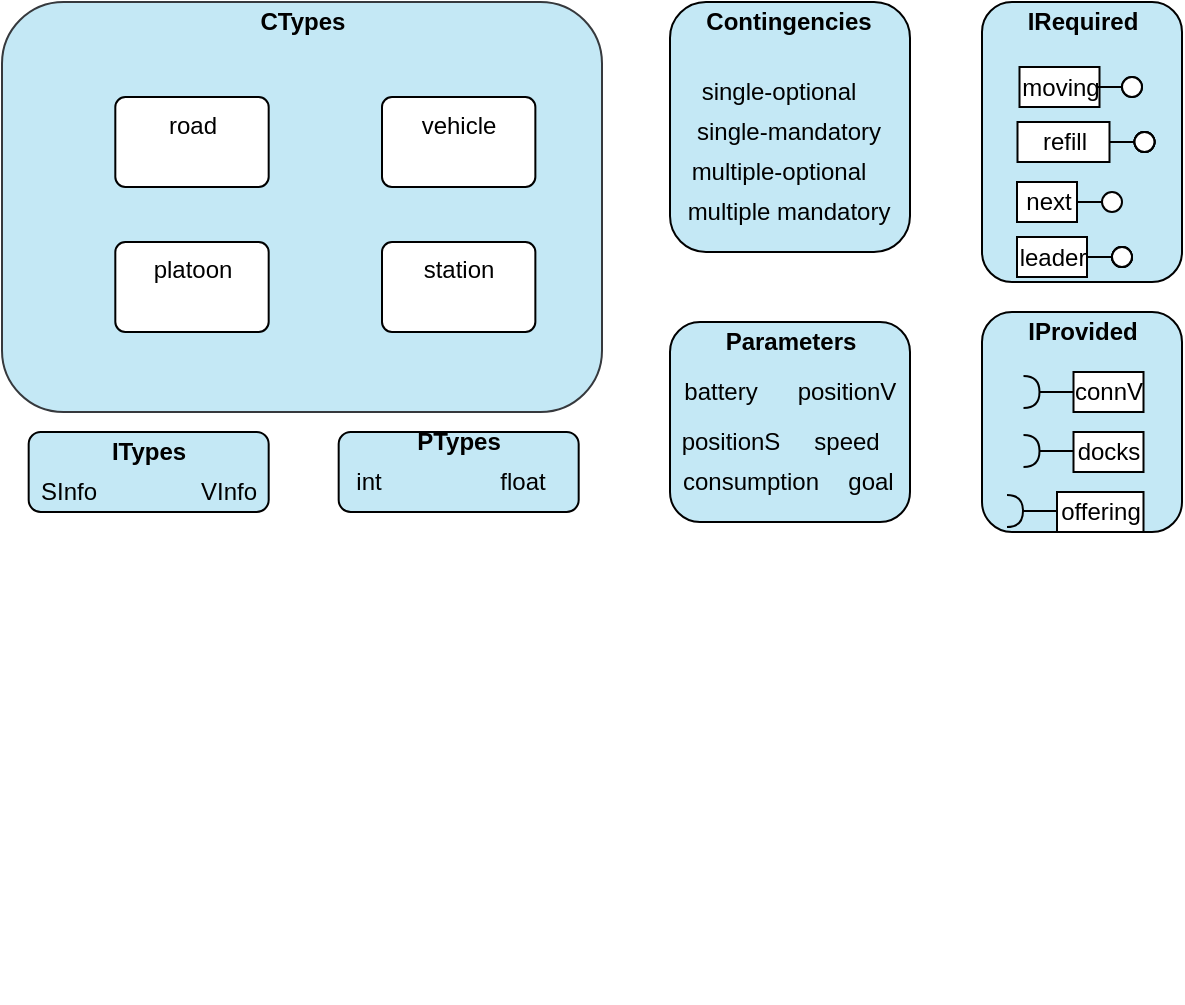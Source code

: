 <mxfile version="13.10.3" type="github">
  <diagram id="3Fb4z0XGUThVQZk8RID5" name="Page-1">
    <mxGraphModel dx="1117" dy="670" grid="1" gridSize="10" guides="1" tooltips="1" connect="1" arrows="1" fold="1" page="1" pageScale="1" pageWidth="827" pageHeight="1169" math="0" shadow="0">
      <root>
        <mxCell id="0" />
        <mxCell id="1" parent="0" />
        <mxCell id="AFIAiBZsqAD6h3aXdUzZ-112" value="" style="rounded=1;whiteSpace=wrap;html=1;fillColor=#C4E8F5;" vertex="1" parent="1">
          <mxGeometry x="188.34" y="260" width="120" height="40" as="geometry" />
        </mxCell>
        <mxCell id="AFIAiBZsqAD6h3aXdUzZ-107" value="" style="rounded=1;whiteSpace=wrap;html=1;fillColor=#C4E8F5;" vertex="1" parent="1">
          <mxGeometry x="33.34" y="260" width="120" height="40" as="geometry" />
        </mxCell>
        <mxCell id="AFIAiBZsqAD6h3aXdUzZ-104" value="" style="rounded=1;whiteSpace=wrap;html=1;fillColor=#C4E8F5;" vertex="1" parent="1">
          <mxGeometry x="354" y="205" width="120" height="100" as="geometry" />
        </mxCell>
        <mxCell id="AFIAiBZsqAD6h3aXdUzZ-102" value="" style="rounded=1;whiteSpace=wrap;html=1;fillColor=#C4E8F5;" vertex="1" parent="1">
          <mxGeometry x="510" y="200" width="100" height="110" as="geometry" />
        </mxCell>
        <mxCell id="AFIAiBZsqAD6h3aXdUzZ-100" value="" style="rounded=1;whiteSpace=wrap;html=1;fillColor=#C4E8F5;" vertex="1" parent="1">
          <mxGeometry x="510" y="45" width="100" height="140" as="geometry" />
        </mxCell>
        <mxCell id="AFIAiBZsqAD6h3aXdUzZ-98" value="" style="rounded=1;whiteSpace=wrap;html=1;fillColor=#C4E8F5;" vertex="1" parent="1">
          <mxGeometry x="354" y="45" width="120" height="125" as="geometry" />
        </mxCell>
        <mxCell id="AFIAiBZsqAD6h3aXdUzZ-96" value="" style="rounded=1;whiteSpace=wrap;html=1;strokeColor=#36393d;fillColor=#C4E8F5;" vertex="1" parent="1">
          <mxGeometry x="20" y="45" width="300" height="205" as="geometry" />
        </mxCell>
        <mxCell id="AFIAiBZsqAD6h3aXdUzZ-3" value="" style="rounded=0;orthogonalLoop=1;jettySize=auto;html=1;endArrow=halfCircle;endFill=0;endSize=6;strokeWidth=1;exitX=0;exitY=0.5;exitDx=0;exitDy=0;entryX=0.5;entryY=0.5;entryDx=0;entryDy=0;entryPerimeter=0;" edge="1" parent="1" source="AFIAiBZsqAD6h3aXdUzZ-6">
          <mxGeometry relative="1" as="geometry">
            <mxPoint x="765.75" y="410" as="sourcePoint" />
            <mxPoint x="530.75" y="240" as="targetPoint" />
          </mxGeometry>
        </mxCell>
        <mxCell id="AFIAiBZsqAD6h3aXdUzZ-6" value="connV" style="html=1;" vertex="1" parent="1">
          <mxGeometry x="555.75" y="230" width="35" height="20" as="geometry" />
        </mxCell>
        <mxCell id="AFIAiBZsqAD6h3aXdUzZ-7" value="next" style="html=1;" vertex="1" parent="1">
          <mxGeometry x="527.5" y="135" width="30" height="20" as="geometry" />
        </mxCell>
        <mxCell id="AFIAiBZsqAD6h3aXdUzZ-19" value="leader" style="html=1;" vertex="1" parent="1">
          <mxGeometry x="527.5" y="162.5" width="35" height="20" as="geometry" />
        </mxCell>
        <mxCell id="AFIAiBZsqAD6h3aXdUzZ-21" value="" style="rounded=0;orthogonalLoop=1;jettySize=auto;html=1;endArrow=halfCircle;endFill=0;endSize=6;strokeWidth=1;" edge="1" parent="1">
          <mxGeometry relative="1" as="geometry">
            <mxPoint x="568.87" y="167.5" as="sourcePoint" />
            <mxPoint x="568.87" y="167.5" as="targetPoint" />
          </mxGeometry>
        </mxCell>
        <mxCell id="AFIAiBZsqAD6h3aXdUzZ-27" value="moving" style="html=1;" vertex="1" parent="1">
          <mxGeometry x="528.75" y="77.5" width="40" height="20" as="geometry" />
        </mxCell>
        <mxCell id="AFIAiBZsqAD6h3aXdUzZ-34" value="station" style="html=1;align=center;verticalAlign=top;rounded=1;absoluteArcSize=1;arcSize=10;dashed=0;" vertex="1" parent="1">
          <mxGeometry x="210" y="165" width="76.68" height="45" as="geometry" />
        </mxCell>
        <mxCell id="AFIAiBZsqAD6h3aXdUzZ-35" value="refill" style="html=1;" vertex="1" parent="1">
          <mxGeometry x="527.75" y="105" width="46" height="20" as="geometry" />
        </mxCell>
        <mxCell id="AFIAiBZsqAD6h3aXdUzZ-36" value="docks" style="html=1;" vertex="1" parent="1">
          <mxGeometry x="555.75" y="260" width="35" height="20" as="geometry" />
        </mxCell>
        <mxCell id="AFIAiBZsqAD6h3aXdUzZ-37" value="" style="rounded=0;orthogonalLoop=1;jettySize=auto;html=1;endArrow=halfCircle;endFill=0;endSize=6;strokeWidth=1;exitX=0;exitY=0.5;exitDx=0;exitDy=0;entryX=0.5;entryY=0.5;entryDx=0;entryDy=0;entryPerimeter=0;" edge="1" parent="1">
          <mxGeometry relative="1" as="geometry">
            <mxPoint x="555.75" y="269.5" as="sourcePoint" />
            <mxPoint x="530.75" y="269.5" as="targetPoint" />
          </mxGeometry>
        </mxCell>
        <mxCell id="AFIAiBZsqAD6h3aXdUzZ-38" value="" style="rounded=0;orthogonalLoop=1;jettySize=auto;html=1;endArrow=none;endFill=0;exitX=1;exitY=0.5;exitDx=0;exitDy=0;" edge="1" parent="1" target="AFIAiBZsqAD6h3aXdUzZ-39">
          <mxGeometry relative="1" as="geometry">
            <mxPoint x="557.5" y="145" as="sourcePoint" />
          </mxGeometry>
        </mxCell>
        <mxCell id="AFIAiBZsqAD6h3aXdUzZ-39" value="" style="ellipse;whiteSpace=wrap;html=1;fontFamily=Helvetica;fontSize=12;fontColor=#000000;align=center;strokeColor=#000000;fillColor=#ffffff;points=[];aspect=fixed;resizable=0;" vertex="1" parent="1">
          <mxGeometry x="570" y="140" width="10" height="10" as="geometry" />
        </mxCell>
        <mxCell id="AFIAiBZsqAD6h3aXdUzZ-41" value="" style="rounded=0;orthogonalLoop=1;jettySize=auto;html=1;endArrow=none;endFill=0;exitX=1;exitY=0.5;exitDx=0;exitDy=0;" edge="1" parent="1" target="AFIAiBZsqAD6h3aXdUzZ-42">
          <mxGeometry relative="1" as="geometry">
            <mxPoint x="573.75" y="115" as="sourcePoint" />
          </mxGeometry>
        </mxCell>
        <mxCell id="AFIAiBZsqAD6h3aXdUzZ-42" value="" style="ellipse;whiteSpace=wrap;html=1;fontFamily=Helvetica;fontSize=12;fontColor=#000000;align=center;strokeColor=#000000;fillColor=#ffffff;points=[];aspect=fixed;resizable=0;" vertex="1" parent="1">
          <mxGeometry x="586.25" y="110" width="10" height="10" as="geometry" />
        </mxCell>
        <mxCell id="AFIAiBZsqAD6h3aXdUzZ-43" value="" style="rounded=0;orthogonalLoop=1;jettySize=auto;html=1;endArrow=none;endFill=0;exitX=1;exitY=0.5;exitDx=0;exitDy=0;" edge="1" parent="1">
          <mxGeometry relative="1" as="geometry">
            <mxPoint x="573.75" y="115.0" as="sourcePoint" />
            <mxPoint x="586.25" y="115.0" as="targetPoint" />
          </mxGeometry>
        </mxCell>
        <mxCell id="AFIAiBZsqAD6h3aXdUzZ-44" value="" style="rounded=0;orthogonalLoop=1;jettySize=auto;html=1;endArrow=none;endFill=0;exitX=1;exitY=0.5;exitDx=0;exitDy=0;" edge="1" parent="1" target="AFIAiBZsqAD6h3aXdUzZ-45">
          <mxGeometry relative="1" as="geometry">
            <mxPoint x="573.75" y="115.0" as="sourcePoint" />
          </mxGeometry>
        </mxCell>
        <mxCell id="AFIAiBZsqAD6h3aXdUzZ-45" value="" style="ellipse;whiteSpace=wrap;html=1;fontFamily=Helvetica;fontSize=12;fontColor=#000000;align=center;strokeColor=#000000;fillColor=#ffffff;points=[];aspect=fixed;resizable=0;" vertex="1" parent="1">
          <mxGeometry x="586.25" y="110" width="10" height="10" as="geometry" />
        </mxCell>
        <mxCell id="AFIAiBZsqAD6h3aXdUzZ-46" value="" style="rounded=0;orthogonalLoop=1;jettySize=auto;html=1;endArrow=none;endFill=0;exitX=1;exitY=0.5;exitDx=0;exitDy=0;" edge="1" parent="1">
          <mxGeometry relative="1" as="geometry">
            <mxPoint x="573.75" y="115.0" as="sourcePoint" />
            <mxPoint x="586.25" y="115.0" as="targetPoint" />
          </mxGeometry>
        </mxCell>
        <mxCell id="AFIAiBZsqAD6h3aXdUzZ-47" value="" style="rounded=0;orthogonalLoop=1;jettySize=auto;html=1;endArrow=none;endFill=0;exitX=1;exitY=0.5;exitDx=0;exitDy=0;" edge="1" parent="1" target="AFIAiBZsqAD6h3aXdUzZ-48">
          <mxGeometry relative="1" as="geometry">
            <mxPoint x="567.5" y="87.5" as="sourcePoint" />
          </mxGeometry>
        </mxCell>
        <mxCell id="AFIAiBZsqAD6h3aXdUzZ-48" value="" style="ellipse;whiteSpace=wrap;html=1;fontFamily=Helvetica;fontSize=12;fontColor=#000000;align=center;strokeColor=#000000;fillColor=#ffffff;points=[];aspect=fixed;resizable=0;" vertex="1" parent="1">
          <mxGeometry x="580" y="82.5" width="10" height="10" as="geometry" />
        </mxCell>
        <mxCell id="AFIAiBZsqAD6h3aXdUzZ-49" value="" style="rounded=0;orthogonalLoop=1;jettySize=auto;html=1;endArrow=none;endFill=0;exitX=1;exitY=0.5;exitDx=0;exitDy=0;" edge="1" parent="1">
          <mxGeometry relative="1" as="geometry">
            <mxPoint x="567.5" y="87.5" as="sourcePoint" />
            <mxPoint x="580" y="87.5" as="targetPoint" />
          </mxGeometry>
        </mxCell>
        <mxCell id="AFIAiBZsqAD6h3aXdUzZ-50" value="" style="rounded=0;orthogonalLoop=1;jettySize=auto;html=1;endArrow=none;endFill=0;exitX=1;exitY=0.5;exitDx=0;exitDy=0;" edge="1" parent="1" target="AFIAiBZsqAD6h3aXdUzZ-51">
          <mxGeometry relative="1" as="geometry">
            <mxPoint x="567.5" y="87.5" as="sourcePoint" />
          </mxGeometry>
        </mxCell>
        <mxCell id="AFIAiBZsqAD6h3aXdUzZ-51" value="" style="ellipse;whiteSpace=wrap;html=1;fontFamily=Helvetica;fontSize=12;fontColor=#000000;align=center;strokeColor=#000000;fillColor=#ffffff;points=[];aspect=fixed;resizable=0;" vertex="1" parent="1">
          <mxGeometry x="580" y="82.5" width="10" height="10" as="geometry" />
        </mxCell>
        <mxCell id="AFIAiBZsqAD6h3aXdUzZ-52" value="" style="rounded=0;orthogonalLoop=1;jettySize=auto;html=1;endArrow=none;endFill=0;exitX=1;exitY=0.5;exitDx=0;exitDy=0;" edge="1" parent="1">
          <mxGeometry relative="1" as="geometry">
            <mxPoint x="567.5" y="87.5" as="sourcePoint" />
            <mxPoint x="580" y="87.5" as="targetPoint" />
          </mxGeometry>
        </mxCell>
        <mxCell id="AFIAiBZsqAD6h3aXdUzZ-53" value="offering" style="html=1;" vertex="1" parent="1">
          <mxGeometry x="547.5" y="290" width="43.25" height="20" as="geometry" />
        </mxCell>
        <mxCell id="AFIAiBZsqAD6h3aXdUzZ-56" value="" style="rounded=0;orthogonalLoop=1;jettySize=auto;html=1;endArrow=halfCircle;endFill=0;endSize=6;strokeWidth=1;" edge="1" parent="1">
          <mxGeometry relative="1" as="geometry">
            <mxPoint x="193.37" y="537" as="sourcePoint" />
            <mxPoint x="193.37" y="537" as="targetPoint" />
          </mxGeometry>
        </mxCell>
        <mxCell id="AFIAiBZsqAD6h3aXdUzZ-58" value="" style="rounded=0;orthogonalLoop=1;jettySize=auto;html=1;endArrow=none;endFill=0;exitX=1;exitY=0.5;exitDx=0;exitDy=0;" edge="1" parent="1" target="AFIAiBZsqAD6h3aXdUzZ-59">
          <mxGeometry relative="1" as="geometry">
            <mxPoint x="573.75" y="115" as="sourcePoint" />
          </mxGeometry>
        </mxCell>
        <mxCell id="AFIAiBZsqAD6h3aXdUzZ-59" value="" style="ellipse;whiteSpace=wrap;html=1;fontFamily=Helvetica;fontSize=12;fontColor=#000000;align=center;strokeColor=#000000;fillColor=#ffffff;points=[];aspect=fixed;resizable=0;" vertex="1" parent="1">
          <mxGeometry x="586.25" y="110" width="10" height="10" as="geometry" />
        </mxCell>
        <mxCell id="AFIAiBZsqAD6h3aXdUzZ-60" value="" style="rounded=0;orthogonalLoop=1;jettySize=auto;html=1;endArrow=none;endFill=0;exitX=1;exitY=0.5;exitDx=0;exitDy=0;" edge="1" parent="1">
          <mxGeometry relative="1" as="geometry">
            <mxPoint x="573.75" y="115" as="sourcePoint" />
            <mxPoint x="586.25" y="115" as="targetPoint" />
          </mxGeometry>
        </mxCell>
        <mxCell id="AFIAiBZsqAD6h3aXdUzZ-61" value="" style="rounded=0;orthogonalLoop=1;jettySize=auto;html=1;endArrow=none;endFill=0;exitX=1;exitY=0.5;exitDx=0;exitDy=0;" edge="1" parent="1" target="AFIAiBZsqAD6h3aXdUzZ-62">
          <mxGeometry relative="1" as="geometry">
            <mxPoint x="573.75" y="115" as="sourcePoint" />
          </mxGeometry>
        </mxCell>
        <mxCell id="AFIAiBZsqAD6h3aXdUzZ-62" value="" style="ellipse;whiteSpace=wrap;html=1;fontFamily=Helvetica;fontSize=12;fontColor=#000000;align=center;strokeColor=#000000;fillColor=#ffffff;points=[];aspect=fixed;resizable=0;" vertex="1" parent="1">
          <mxGeometry x="586.25" y="110" width="10" height="10" as="geometry" />
        </mxCell>
        <mxCell id="AFIAiBZsqAD6h3aXdUzZ-63" value="" style="rounded=0;orthogonalLoop=1;jettySize=auto;html=1;endArrow=none;endFill=0;exitX=1;exitY=0.5;exitDx=0;exitDy=0;" edge="1" parent="1">
          <mxGeometry relative="1" as="geometry">
            <mxPoint x="573.75" y="115" as="sourcePoint" />
            <mxPoint x="586.25" y="115" as="targetPoint" />
          </mxGeometry>
        </mxCell>
        <mxCell id="AFIAiBZsqAD6h3aXdUzZ-64" value="" style="rounded=0;orthogonalLoop=1;jettySize=auto;html=1;endArrow=none;endFill=0;exitX=1;exitY=0.5;exitDx=0;exitDy=0;" edge="1" parent="1" target="AFIAiBZsqAD6h3aXdUzZ-65">
          <mxGeometry relative="1" as="geometry">
            <mxPoint x="562.5" y="172.5" as="sourcePoint" />
          </mxGeometry>
        </mxCell>
        <mxCell id="AFIAiBZsqAD6h3aXdUzZ-65" value="" style="ellipse;whiteSpace=wrap;html=1;fontFamily=Helvetica;fontSize=12;fontColor=#000000;align=center;strokeColor=#000000;fillColor=#ffffff;points=[];aspect=fixed;resizable=0;" vertex="1" parent="1">
          <mxGeometry x="575" y="167.5" width="10" height="10" as="geometry" />
        </mxCell>
        <mxCell id="AFIAiBZsqAD6h3aXdUzZ-66" value="" style="rounded=0;orthogonalLoop=1;jettySize=auto;html=1;endArrow=none;endFill=0;exitX=1;exitY=0.5;exitDx=0;exitDy=0;" edge="1" parent="1">
          <mxGeometry relative="1" as="geometry">
            <mxPoint x="562.5" y="172.5" as="sourcePoint" />
            <mxPoint x="575" y="172.5" as="targetPoint" />
          </mxGeometry>
        </mxCell>
        <mxCell id="AFIAiBZsqAD6h3aXdUzZ-67" value="" style="rounded=0;orthogonalLoop=1;jettySize=auto;html=1;endArrow=none;endFill=0;exitX=1;exitY=0.5;exitDx=0;exitDy=0;" edge="1" parent="1" target="AFIAiBZsqAD6h3aXdUzZ-68">
          <mxGeometry relative="1" as="geometry">
            <mxPoint x="562.5" y="172.5" as="sourcePoint" />
          </mxGeometry>
        </mxCell>
        <mxCell id="AFIAiBZsqAD6h3aXdUzZ-68" value="" style="ellipse;whiteSpace=wrap;html=1;fontFamily=Helvetica;fontSize=12;fontColor=#000000;align=center;strokeColor=#000000;fillColor=#ffffff;points=[];aspect=fixed;resizable=0;" vertex="1" parent="1">
          <mxGeometry x="575" y="167.5" width="10" height="10" as="geometry" />
        </mxCell>
        <mxCell id="AFIAiBZsqAD6h3aXdUzZ-69" value="" style="rounded=0;orthogonalLoop=1;jettySize=auto;html=1;endArrow=none;endFill=0;exitX=1;exitY=0.5;exitDx=0;exitDy=0;" edge="1" parent="1">
          <mxGeometry relative="1" as="geometry">
            <mxPoint x="562.5" y="172.5" as="sourcePoint" />
            <mxPoint x="575" y="172.5" as="targetPoint" />
          </mxGeometry>
        </mxCell>
        <mxCell id="AFIAiBZsqAD6h3aXdUzZ-70" value="" style="rounded=0;orthogonalLoop=1;jettySize=auto;html=1;endArrow=none;endFill=0;exitX=1;exitY=0.5;exitDx=0;exitDy=0;" edge="1" parent="1" target="AFIAiBZsqAD6h3aXdUzZ-71">
          <mxGeometry relative="1" as="geometry">
            <mxPoint x="562.5" y="172.5" as="sourcePoint" />
          </mxGeometry>
        </mxCell>
        <mxCell id="AFIAiBZsqAD6h3aXdUzZ-71" value="" style="ellipse;whiteSpace=wrap;html=1;fontFamily=Helvetica;fontSize=12;fontColor=#000000;align=center;strokeColor=#000000;fillColor=#ffffff;points=[];aspect=fixed;resizable=0;" vertex="1" parent="1">
          <mxGeometry x="575" y="167.5" width="10" height="10" as="geometry" />
        </mxCell>
        <mxCell id="AFIAiBZsqAD6h3aXdUzZ-72" value="" style="rounded=0;orthogonalLoop=1;jettySize=auto;html=1;endArrow=none;endFill=0;exitX=1;exitY=0.5;exitDx=0;exitDy=0;" edge="1" parent="1">
          <mxGeometry relative="1" as="geometry">
            <mxPoint x="562.5" y="172.5" as="sourcePoint" />
            <mxPoint x="575" y="172.5" as="targetPoint" />
          </mxGeometry>
        </mxCell>
        <mxCell id="AFIAiBZsqAD6h3aXdUzZ-73" value="" style="rounded=0;orthogonalLoop=1;jettySize=auto;html=1;endArrow=none;endFill=0;exitX=1;exitY=0.5;exitDx=0;exitDy=0;" edge="1" parent="1" target="AFIAiBZsqAD6h3aXdUzZ-74">
          <mxGeometry relative="1" as="geometry">
            <mxPoint x="562.5" y="172.5" as="sourcePoint" />
          </mxGeometry>
        </mxCell>
        <mxCell id="AFIAiBZsqAD6h3aXdUzZ-74" value="" style="ellipse;whiteSpace=wrap;html=1;fontFamily=Helvetica;fontSize=12;fontColor=#000000;align=center;strokeColor=#000000;fillColor=#ffffff;points=[];aspect=fixed;resizable=0;" vertex="1" parent="1">
          <mxGeometry x="575" y="167.5" width="10" height="10" as="geometry" />
        </mxCell>
        <mxCell id="AFIAiBZsqAD6h3aXdUzZ-75" value="" style="rounded=0;orthogonalLoop=1;jettySize=auto;html=1;endArrow=none;endFill=0;exitX=1;exitY=0.5;exitDx=0;exitDy=0;" edge="1" parent="1">
          <mxGeometry relative="1" as="geometry">
            <mxPoint x="562.5" y="172.5" as="sourcePoint" />
            <mxPoint x="575" y="172.5" as="targetPoint" />
          </mxGeometry>
        </mxCell>
        <mxCell id="AFIAiBZsqAD6h3aXdUzZ-76" value="" style="rounded=0;orthogonalLoop=1;jettySize=auto;html=1;endArrow=halfCircle;endFill=0;endSize=6;strokeWidth=1;exitX=0;exitY=0.5;exitDx=0;exitDy=0;entryX=0.5;entryY=0.5;entryDx=0;entryDy=0;entryPerimeter=0;" edge="1" parent="1">
          <mxGeometry relative="1" as="geometry">
            <mxPoint x="547.5" y="299.5" as="sourcePoint" />
            <mxPoint x="522.5" y="299.5" as="targetPoint" />
          </mxGeometry>
        </mxCell>
        <mxCell id="AFIAiBZsqAD6h3aXdUzZ-77" value="single-optional" style="text;html=1;align=center;verticalAlign=middle;resizable=0;points=[];autosize=1;" vertex="1" parent="1">
          <mxGeometry x="363" y="80" width="90" height="20" as="geometry" />
        </mxCell>
        <mxCell id="AFIAiBZsqAD6h3aXdUzZ-78" value="single-mandatory" style="text;html=1;align=center;verticalAlign=middle;resizable=0;points=[];autosize=1;" vertex="1" parent="1">
          <mxGeometry x="358" y="100" width="110" height="20" as="geometry" />
        </mxCell>
        <mxCell id="AFIAiBZsqAD6h3aXdUzZ-79" value="multiple-optional" style="text;html=1;align=center;verticalAlign=middle;resizable=0;points=[];autosize=1;" vertex="1" parent="1">
          <mxGeometry x="358" y="120" width="100" height="20" as="geometry" />
        </mxCell>
        <mxCell id="AFIAiBZsqAD6h3aXdUzZ-80" value="multiple mandatory" style="text;html=1;align=center;verticalAlign=middle;resizable=0;points=[];autosize=1;" vertex="1" parent="1">
          <mxGeometry x="353" y="140" width="120" height="20" as="geometry" />
        </mxCell>
        <mxCell id="AFIAiBZsqAD6h3aXdUzZ-82" value="vehicle" style="html=1;align=center;verticalAlign=top;rounded=1;absoluteArcSize=1;arcSize=10;dashed=0;" vertex="1" parent="1">
          <mxGeometry x="210" y="92.5" width="76.68" height="45" as="geometry" />
        </mxCell>
        <mxCell id="AFIAiBZsqAD6h3aXdUzZ-83" value="road" style="html=1;align=center;verticalAlign=top;rounded=1;absoluteArcSize=1;arcSize=10;dashed=0;" vertex="1" parent="1">
          <mxGeometry x="76.66" y="92.5" width="76.68" height="45" as="geometry" />
        </mxCell>
        <mxCell id="AFIAiBZsqAD6h3aXdUzZ-84" value="platoon" style="html=1;align=center;verticalAlign=top;rounded=1;absoluteArcSize=1;arcSize=10;dashed=0;" vertex="1" parent="1">
          <mxGeometry x="76.66" y="165" width="76.68" height="45" as="geometry" />
        </mxCell>
        <mxCell id="AFIAiBZsqAD6h3aXdUzZ-85" value="VInfo" style="text;html=1;align=center;verticalAlign=middle;resizable=0;points=[];autosize=1;" vertex="1" parent="1">
          <mxGeometry x="113.34" y="280" width="40" height="20" as="geometry" />
        </mxCell>
        <mxCell id="AFIAiBZsqAD6h3aXdUzZ-86" value="SInfo" style="text;html=1;align=center;verticalAlign=middle;resizable=0;points=[];autosize=1;" vertex="1" parent="1">
          <mxGeometry x="33.34" y="280" width="40" height="20" as="geometry" />
        </mxCell>
        <mxCell id="AFIAiBZsqAD6h3aXdUzZ-88" value="int" style="text;html=1;align=center;verticalAlign=middle;resizable=0;points=[];autosize=1;" vertex="1" parent="1">
          <mxGeometry x="188.34" y="275" width="30" height="20" as="geometry" />
        </mxCell>
        <mxCell id="AFIAiBZsqAD6h3aXdUzZ-89" value="float" style="text;html=1;align=center;verticalAlign=middle;resizable=0;points=[];autosize=1;" vertex="1" parent="1">
          <mxGeometry x="260" y="275" width="40" height="20" as="geometry" />
        </mxCell>
        <mxCell id="AFIAiBZsqAD6h3aXdUzZ-90" value="battery" style="text;html=1;align=center;verticalAlign=middle;resizable=0;points=[];autosize=1;" vertex="1" parent="1">
          <mxGeometry x="354" y="230" width="50" height="20" as="geometry" />
        </mxCell>
        <mxCell id="AFIAiBZsqAD6h3aXdUzZ-91" value="positionS" style="text;html=1;align=center;verticalAlign=middle;resizable=0;points=[];autosize=1;" vertex="1" parent="1">
          <mxGeometry x="354" y="255" width="60" height="20" as="geometry" />
        </mxCell>
        <mxCell id="AFIAiBZsqAD6h3aXdUzZ-92" value="positionV" style="text;html=1;align=center;verticalAlign=middle;resizable=0;points=[];autosize=1;" vertex="1" parent="1">
          <mxGeometry x="412" y="230" width="60" height="20" as="geometry" />
        </mxCell>
        <mxCell id="AFIAiBZsqAD6h3aXdUzZ-93" value="speed" style="text;html=1;align=center;verticalAlign=middle;resizable=0;points=[];autosize=1;" vertex="1" parent="1">
          <mxGeometry x="417" y="255" width="50" height="20" as="geometry" />
        </mxCell>
        <mxCell id="AFIAiBZsqAD6h3aXdUzZ-94" value="goal" style="text;html=1;align=center;verticalAlign=middle;resizable=0;points=[];autosize=1;" vertex="1" parent="1">
          <mxGeometry x="434" y="275" width="40" height="20" as="geometry" />
        </mxCell>
        <mxCell id="AFIAiBZsqAD6h3aXdUzZ-95" value="consumption" style="text;html=1;align=center;verticalAlign=middle;resizable=0;points=[];autosize=1;" vertex="1" parent="1">
          <mxGeometry x="354" y="275" width="80" height="20" as="geometry" />
        </mxCell>
        <mxCell id="AFIAiBZsqAD6h3aXdUzZ-97" value="&lt;b&gt;CTypes&lt;/b&gt;" style="text;html=1;align=center;verticalAlign=middle;resizable=0;points=[];autosize=1;" vertex="1" parent="1">
          <mxGeometry x="140" y="45" width="60" height="20" as="geometry" />
        </mxCell>
        <mxCell id="AFIAiBZsqAD6h3aXdUzZ-99" value="&lt;b&gt;Contingencies&lt;/b&gt;" style="text;html=1;align=center;verticalAlign=middle;resizable=0;points=[];autosize=1;" vertex="1" parent="1">
          <mxGeometry x="363" y="45" width="100" height="20" as="geometry" />
        </mxCell>
        <mxCell id="AFIAiBZsqAD6h3aXdUzZ-101" value="&lt;b&gt;IRequired&lt;/b&gt;" style="text;html=1;align=center;verticalAlign=middle;resizable=0;points=[];autosize=1;" vertex="1" parent="1">
          <mxGeometry x="525" y="45" width="70" height="20" as="geometry" />
        </mxCell>
        <mxCell id="AFIAiBZsqAD6h3aXdUzZ-103" value="&lt;b&gt;IProvided&lt;/b&gt;" style="text;html=1;align=center;verticalAlign=middle;resizable=0;points=[];autosize=1;" vertex="1" parent="1">
          <mxGeometry x="525" y="200" width="70" height="20" as="geometry" />
        </mxCell>
        <mxCell id="AFIAiBZsqAD6h3aXdUzZ-105" value="&lt;b&gt;Parameters&lt;/b&gt;" style="text;html=1;align=center;verticalAlign=middle;resizable=0;points=[];autosize=1;" vertex="1" parent="1">
          <mxGeometry x="374" y="205" width="80" height="20" as="geometry" />
        </mxCell>
        <mxCell id="AFIAiBZsqAD6h3aXdUzZ-108" value="&lt;b&gt;ITypes&lt;/b&gt;" style="text;html=1;align=center;verticalAlign=middle;resizable=0;points=[];autosize=1;" vertex="1" parent="1">
          <mxGeometry x="68.34" y="260" width="50" height="20" as="geometry" />
        </mxCell>
        <mxCell id="AFIAiBZsqAD6h3aXdUzZ-111" value="&lt;b&gt;PTypes&lt;/b&gt;" style="text;html=1;align=center;verticalAlign=middle;resizable=0;points=[];autosize=1;" vertex="1" parent="1">
          <mxGeometry x="218.34" y="255" width="60" height="20" as="geometry" />
        </mxCell>
      </root>
    </mxGraphModel>
  </diagram>
</mxfile>
